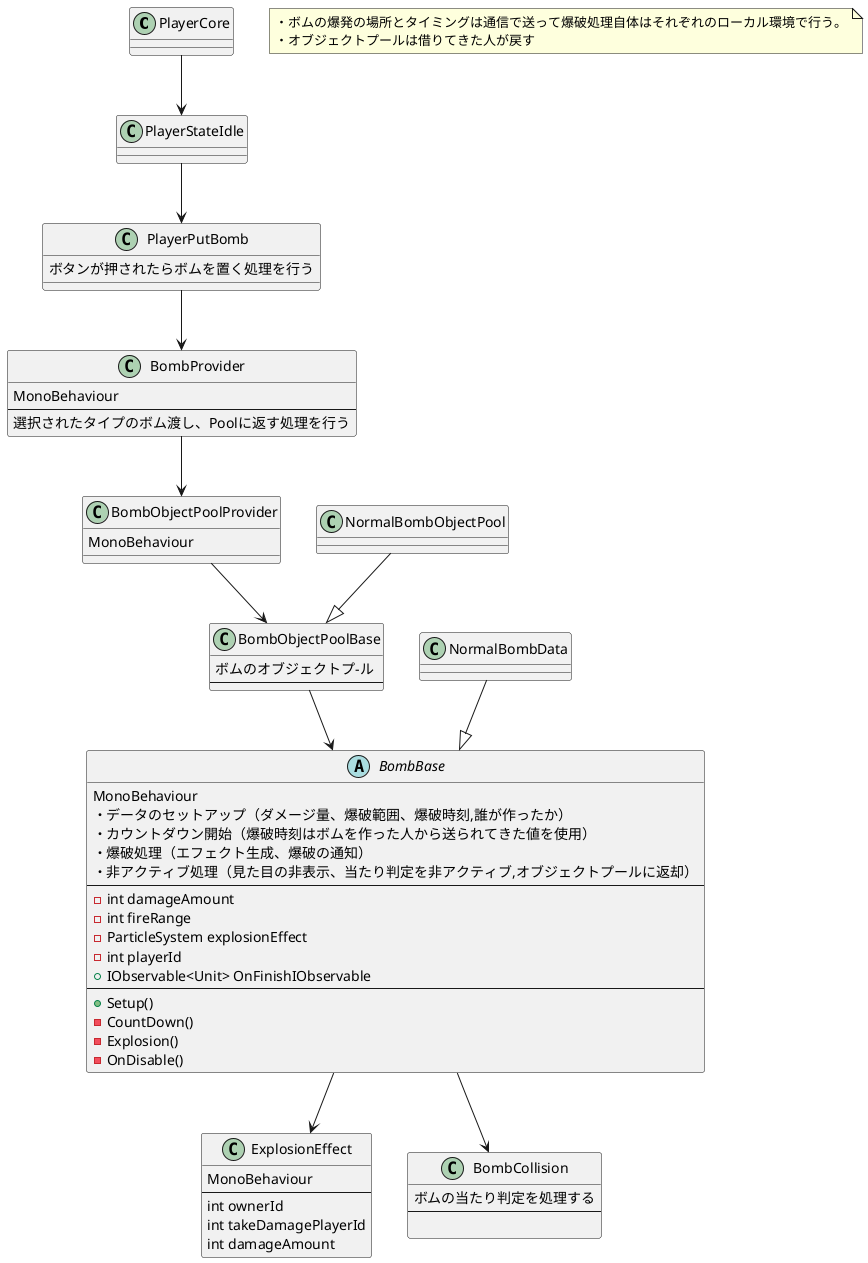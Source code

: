﻿@startuml
PlayerCore --> PlayerStateIdle
PlayerStateIdle --> PlayerPutBomb
NormalBombData --|> BombBase
BombObjectPoolBase --> BombBase
BombProvider --> BombObjectPoolProvider
PlayerPutBomb --> BombProvider
BombBase --> ExplosionEffect
BombBase --> BombCollision
NormalBombObjectPool --|> BombObjectPoolBase
BombObjectPoolProvider --> BombObjectPoolBase
class PlayerCore
{

}

class PlayerStateIdle
{
}

abstract class BombBase
{
MonoBehaviour
・データのセットアップ（ダメージ量、爆破範囲、爆破時刻,誰が作ったか）
・カウントダウン開始（爆破時刻はボムを作った人から送られてきた値を使用）
・爆破処理（エフェクト生成、爆破の通知）
・非アクティブ処理（見た目の非表示、当たり判定を非アクティブ,オブジェクトプールに返却）
--
- int damageAmount
- int fireRange
- ParticleSystem explosionEffect
- int playerId
+ IObservable<Unit> OnFinishIObservable
--
+ Setup()
- CountDown()
- Explosion()
- OnDisable()
}


class BombProvider
{
MonoBehaviour
--
選択されたタイプのボム渡し、Poolに返す処理を行う
}

class PlayerPutBomb
{
ボタンが押されたらボムを置く処理を行う
}

class NormalBombData
{
}

class ExplosionEffect
{
MonoBehaviour
--
int ownerId
int takeDamagePlayerId
int damageAmount
}

class BombCollision
{
ボムの当たり判定を処理する
--

}

class BombObjectPoolBase
{
ボムのオブジェクトプ-ル
--
}

class NormalBombObjectPool
{
}

class BombObjectPoolProvider
{
MonoBehaviour
}

note as memo
・ボムの爆発の場所とタイミングは通信で送って爆破処理自体はそれぞれのローカル環境で行う。
・オブジェクトプールは借りてきた人が戻す
end note
@enduml